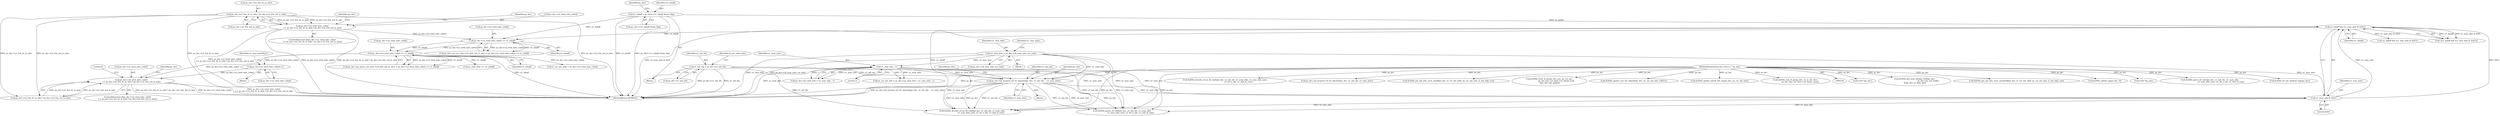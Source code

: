digraph "0_Android_4a524d3a8ae9aa20c36430008e6bd429443f8f1d_1@pointer" {
"1001091" [label="(Call,ps_dec->u2_total_mbs_coded++)"];
"1000804" [label="(Call,ps_dec->u2_total_mbs_coded << u1_mbaff)"];
"1000778" [label="(Call,ps_dec->u2_total_mbs_coded << u1_mbaff)"];
"1000663" [label="(Call,ps_dec->u2_total_mbs_coded\n >= ps_dec->u2_frm_ht_in_mbs * ps_dec->u2_frm_wd_in_mbs)"];
"1000667" [label="(Call,ps_dec->u2_frm_ht_in_mbs * ps_dec->u2_frm_wd_in_mbs)"];
"1000189" [label="(Call,u1_mbaff = ps_slice->u1_mbaff_frame_flag)"];
"1000610" [label="(Call,u1_mbaff && (u1_num_mbs & 0x01))"];
"1000612" [label="(Call,u1_num_mbs & 0x01)"];
"1000487" [label="(Call,u1_num_mbs = ps_dec->u4_num_mbs_cur_nmb)"];
"1000584" [label="(Call,ps_dec->pf_mvpred_ref_tfr_nby2mb(ps_dec, u1_mb_idx,    u1_num_mbs))"];
"1000130" [label="(MethodParameterIn,dec_struct_t * ps_dec)"];
"1000141" [label="(Call,u1_mb_idx = ps_dec->u1_mb_idx)"];
"1000501" [label="(Call,u1_num_mbs - 1)"];
"1001259" [label="(Call,ps_dec->u2_total_mbs_coded\n >= ps_dec->u2_frm_ht_in_mbs * ps_dec->u2_frm_wd_in_mbs)"];
"1000493" [label="(Identifier,u1_num_mbs)"];
"1000613" [label="(Identifier,u1_num_mbs)"];
"1001114" [label="(Call,u1_mbaff && (u1_num_mbs & 0x01))"];
"1000677" [label="(Identifier,ps_dec)"];
"1000805" [label="(Call,ps_dec->u2_total_mbs_coded)"];
"1000151" [label="(Identifier,i2_pic_wdin_mbs)"];
"1001277" [label="(Literal,0)"];
"1000412" [label="(Call,(void *)ps_dec)"];
"1000804" [label="(Call,ps_dec->u2_total_mbs_coded << u1_mbaff)"];
"1000357" [label="(Call,ih264d_get_next_display_field(ps_dec,\n                                              ps_dec->ps_out_buffer,\n &(ps_dec->s_disp_op)))"];
"1000991" [label="(Call,ih264d_get_mb_info_cavlc_nonmbaff(ps_dec, i2_cur_mb_addr, ps_cur_mb_info, i2_mb_skip_run))"];
"1000143" [label="(Call,ps_dec->u1_mb_idx)"];
"1000662" [label="(ControlStructure,if(ps_dec->u2_total_mbs_coded\n >= ps_dec->u2_frm_ht_in_mbs * ps_dec->u2_frm_wd_in_mbs))"];
"1000502" [label="(Identifier,u1_num_mbs)"];
"1001260" [label="(Call,ps_dec->u2_total_mbs_coded)"];
"1000808" [label="(Identifier,u1_mbaff)"];
"1000190" [label="(Identifier,u1_mbaff)"];
"1000501" [label="(Call,u1_num_mbs - 1)"];
"1000887" [label="(Call,ih264d_update_qp(ps_dec, 0))"];
"1000456" [label="(Call,(void *)ps_dec)"];
"1001171" [label="(Call,ih264d_parse_tfr_nmb(ps_dec, u1_mb_idx, u1_num_mbs,\n                                     u1_num_mbs_next, u1_tfr_n_mb, u1_end_of_row))"];
"1000136" [label="(Block,)"];
"1000684" [label="(Identifier,ps_dec)"];
"1000200" [label="(Identifier,ps_dec)"];
"1001091" [label="(Call,ps_dec->u2_total_mbs_coded++)"];
"1000141" [label="(Call,u1_mb_idx = ps_dec->u1_mb_idx)"];
"1000614" [label="(Literal,0x01)"];
"1000782" [label="(Identifier,u1_mbaff)"];
"1000205" [label="(Call,ih264d_err_pic_dispbuf_mgr(ps_dec))"];
"1001258" [label="(ControlStructure,if(ps_dec->u2_total_mbs_coded\n >= ps_dec->u2_frm_ht_in_mbs * ps_dec->u2_frm_wd_in_mbs))"];
"1000189" [label="(Call,u1_mbaff = ps_slice->u1_mbaff_frame_flag)"];
"1001263" [label="(Call,ps_dec->u2_frm_ht_in_mbs * ps_dec->u2_frm_wd_in_mbs)"];
"1001278" [label="(MethodReturn,WORD32)"];
"1000772" [label="(Call,ps_dec->ps_cur_slice->u2_first_mb_in_slice = ps_dec->u2_total_mbs_coded << u1_mbaff)"];
"1000587" [label="(Identifier,u1_num_mbs)"];
"1000586" [label="(Identifier,u1_mb_idx)"];
"1000130" [label="(MethodParameterIn,dec_struct_t * ps_dec)"];
"1000489" [label="(Call,ps_dec->u4_num_mbs_cur_nmb)"];
"1000667" [label="(Call,ps_dec->u2_frm_ht_in_mbs * ps_dec->u2_frm_wd_in_mbs)"];
"1000631" [label="(Call,ih264d_parse_tfr_nmb(ps_dec, u1_mb_idx, u1_num_mbs,\n                            u1_num_mbs_next, u1_tfr_n_mb, u1_end_of_row))"];
"1001096" [label="(Identifier,u1_num_mbsNby2)"];
"1000664" [label="(Call,ps_dec->u2_total_mbs_coded)"];
"1001185" [label="(Call,ih264d_decode_recon_tfr_nmb(ps_dec, u1_mb_idx, u1_num_mbs, u1_num_mbs_next,\n                                             u1_tfr_n_mb, u1_end_of_row))"];
"1000488" [label="(Identifier,u1_num_mbs)"];
"1001147" [label="(Call,ps_dec->pf_mvpred_ref_tfr_nby2mb(ps_dec, u1_mb_idx, u1_num_mbs))"];
"1000609" [label="(Call,!(u1_mbaff && (u1_num_mbs & 0x01)))"];
"1000612" [label="(Call,u1_num_mbs & 0x01)"];
"1000583" [label="(Block,)"];
"1001273" [label="(Identifier,ps_dec)"];
"1000585" [label="(Identifier,ps_dec)"];
"1000191" [label="(Call,ps_slice->u1_mbaff_frame_flag)"];
"1000926" [label="(Block,)"];
"1000985" [label="(Call,ih264d_get_mb_info_cavlc_mbaff(ps_dec, i2_cur_mb_addr, ps_cur_mb_info, i2_mb_skip_run))"];
"1000142" [label="(Identifier,u1_mb_idx)"];
"1000779" [label="(Call,ps_dec->u2_total_mbs_coded)"];
"1001092" [label="(Call,ps_dec->u2_total_mbs_coded)"];
"1000663" [label="(Call,ps_dec->u2_total_mbs_coded\n >= ps_dec->u2_frm_ht_in_mbs * ps_dec->u2_frm_wd_in_mbs)"];
"1000645" [label="(Call,ih264d_decode_recon_tfr_nmb(ps_dec, u1_mb_idx, u1_num_mbs,\n                             u1_num_mbs_next, u1_tfr_n_mb, u1_end_of_row))"];
"1000590" [label="(Identifier,ps_dec)"];
"1000318" [label="(Call,ih264d_start_of_pic(ps_dec, poc, ps_cur_poc,\n                        ps_dec->ps_cur_slice->u2_frame_num,\n &ps_dec->ps_pps[j]))"];
"1001259" [label="(Call,ps_dec->u2_total_mbs_coded\n >= ps_dec->u2_frm_ht_in_mbs * ps_dec->u2_frm_wd_in_mbs)"];
"1000486" [label="(Block,)"];
"1000915" [label="(Call,i2_cur_mb_addr = ps_dec->u2_total_mbs_coded)"];
"1000798" [label="(Call,ps_dec->ps_parse_cur_slice->u4_first_mb_in_slice = ps_dec->u2_total_mbs_coded << u1_mbaff)"];
"1000671" [label="(Call,ps_dec->u2_frm_wd_in_mbs)"];
"1000584" [label="(Call,ps_dec->pf_mvpred_ref_tfr_nby2mb(ps_dec, u1_mb_idx,    u1_num_mbs))"];
"1001056" [label="(Call,ih264d_update_nnz_for_skipmb(ps_dec, ps_cur_mb_info, CAVLC))"];
"1001084" [label="(Call,ih264d_update_mbaff_left_nnz(ps_dec, ps_cur_mb_info))"];
"1000497" [label="(Call,ps_dec->ps_nmb_info + u1_num_mbs - 1)"];
"1000610" [label="(Call,u1_mbaff && (u1_num_mbs & 0x01))"];
"1000503" [label="(Literal,1)"];
"1000668" [label="(Call,ps_dec->u2_frm_ht_in_mbs)"];
"1000227" [label="(Call,ih264d_end_of_pic(ps_dec, u1_is_idr_slice,\n                ps_dec->ps_cur_slice->u2_frame_num))"];
"1000778" [label="(Call,ps_dec->u2_total_mbs_coded << u1_mbaff)"];
"1000487" [label="(Call,u1_num_mbs = ps_dec->u4_num_mbs_cur_nmb)"];
"1000495" [label="(Call,ps_cur_mb_info = ps_dec->ps_nmb_info + u1_num_mbs - 1)"];
"1000958" [label="(Call,u1_num_mbs >> u1_mbaff)"];
"1000611" [label="(Identifier,u1_mbaff)"];
"1001091" -> "1000926"  [label="AST: "];
"1001091" -> "1001092"  [label="CFG: "];
"1001092" -> "1001091"  [label="AST: "];
"1001096" -> "1001091"  [label="CFG: "];
"1000804" -> "1001091"  [label="DDG: ps_dec->u2_total_mbs_coded"];
"1001091" -> "1001259"  [label="DDG: ps_dec->u2_total_mbs_coded"];
"1000804" -> "1000798"  [label="AST: "];
"1000804" -> "1000808"  [label="CFG: "];
"1000805" -> "1000804"  [label="AST: "];
"1000808" -> "1000804"  [label="AST: "];
"1000798" -> "1000804"  [label="CFG: "];
"1000804" -> "1001278"  [label="DDG: u1_mbaff"];
"1000804" -> "1000798"  [label="DDG: ps_dec->u2_total_mbs_coded"];
"1000804" -> "1000798"  [label="DDG: u1_mbaff"];
"1000778" -> "1000804"  [label="DDG: ps_dec->u2_total_mbs_coded"];
"1000778" -> "1000804"  [label="DDG: u1_mbaff"];
"1000804" -> "1000915"  [label="DDG: ps_dec->u2_total_mbs_coded"];
"1000804" -> "1000958"  [label="DDG: u1_mbaff"];
"1000804" -> "1001259"  [label="DDG: ps_dec->u2_total_mbs_coded"];
"1000778" -> "1000772"  [label="AST: "];
"1000778" -> "1000782"  [label="CFG: "];
"1000779" -> "1000778"  [label="AST: "];
"1000782" -> "1000778"  [label="AST: "];
"1000772" -> "1000778"  [label="CFG: "];
"1000778" -> "1000772"  [label="DDG: ps_dec->u2_total_mbs_coded"];
"1000778" -> "1000772"  [label="DDG: u1_mbaff"];
"1000663" -> "1000778"  [label="DDG: ps_dec->u2_total_mbs_coded"];
"1000189" -> "1000778"  [label="DDG: u1_mbaff"];
"1000610" -> "1000778"  [label="DDG: u1_mbaff"];
"1000663" -> "1000662"  [label="AST: "];
"1000663" -> "1000667"  [label="CFG: "];
"1000664" -> "1000663"  [label="AST: "];
"1000667" -> "1000663"  [label="AST: "];
"1000677" -> "1000663"  [label="CFG: "];
"1000684" -> "1000663"  [label="CFG: "];
"1000663" -> "1001278"  [label="DDG: ps_dec->u2_total_mbs_coded\n >= ps_dec->u2_frm_ht_in_mbs * ps_dec->u2_frm_wd_in_mbs"];
"1000663" -> "1001278"  [label="DDG: ps_dec->u2_total_mbs_coded"];
"1000663" -> "1001278"  [label="DDG: ps_dec->u2_frm_ht_in_mbs * ps_dec->u2_frm_wd_in_mbs"];
"1000667" -> "1000663"  [label="DDG: ps_dec->u2_frm_ht_in_mbs"];
"1000667" -> "1000663"  [label="DDG: ps_dec->u2_frm_wd_in_mbs"];
"1000667" -> "1000671"  [label="CFG: "];
"1000668" -> "1000667"  [label="AST: "];
"1000671" -> "1000667"  [label="AST: "];
"1000667" -> "1001278"  [label="DDG: ps_dec->u2_frm_ht_in_mbs"];
"1000667" -> "1001278"  [label="DDG: ps_dec->u2_frm_wd_in_mbs"];
"1000667" -> "1001263"  [label="DDG: ps_dec->u2_frm_ht_in_mbs"];
"1000667" -> "1001263"  [label="DDG: ps_dec->u2_frm_wd_in_mbs"];
"1000189" -> "1000136"  [label="AST: "];
"1000189" -> "1000191"  [label="CFG: "];
"1000190" -> "1000189"  [label="AST: "];
"1000191" -> "1000189"  [label="AST: "];
"1000200" -> "1000189"  [label="CFG: "];
"1000189" -> "1001278"  [label="DDG: u1_mbaff"];
"1000189" -> "1001278"  [label="DDG: ps_slice->u1_mbaff_frame_flag"];
"1000189" -> "1000610"  [label="DDG: u1_mbaff"];
"1000610" -> "1000609"  [label="AST: "];
"1000610" -> "1000611"  [label="CFG: "];
"1000610" -> "1000612"  [label="CFG: "];
"1000611" -> "1000610"  [label="AST: "];
"1000612" -> "1000610"  [label="AST: "];
"1000609" -> "1000610"  [label="CFG: "];
"1000610" -> "1001278"  [label="DDG: u1_mbaff"];
"1000610" -> "1001278"  [label="DDG: u1_num_mbs & 0x01"];
"1000610" -> "1000609"  [label="DDG: u1_mbaff"];
"1000610" -> "1000609"  [label="DDG: u1_num_mbs & 0x01"];
"1000612" -> "1000610"  [label="DDG: u1_num_mbs"];
"1000612" -> "1000610"  [label="DDG: 0x01"];
"1000610" -> "1001114"  [label="DDG: u1_num_mbs & 0x01"];
"1000612" -> "1000614"  [label="CFG: "];
"1000613" -> "1000612"  [label="AST: "];
"1000614" -> "1000612"  [label="AST: "];
"1000487" -> "1000612"  [label="DDG: u1_num_mbs"];
"1000584" -> "1000612"  [label="DDG: u1_num_mbs"];
"1000501" -> "1000612"  [label="DDG: u1_num_mbs"];
"1000612" -> "1000631"  [label="DDG: u1_num_mbs"];
"1000612" -> "1000645"  [label="DDG: u1_num_mbs"];
"1000487" -> "1000486"  [label="AST: "];
"1000487" -> "1000489"  [label="CFG: "];
"1000488" -> "1000487"  [label="AST: "];
"1000489" -> "1000487"  [label="AST: "];
"1000493" -> "1000487"  [label="CFG: "];
"1000487" -> "1001278"  [label="DDG: ps_dec->u4_num_mbs_cur_nmb"];
"1000487" -> "1001278"  [label="DDG: u1_num_mbs"];
"1000487" -> "1000501"  [label="DDG: u1_num_mbs"];
"1000487" -> "1000584"  [label="DDG: u1_num_mbs"];
"1000487" -> "1000631"  [label="DDG: u1_num_mbs"];
"1000487" -> "1000645"  [label="DDG: u1_num_mbs"];
"1000584" -> "1000583"  [label="AST: "];
"1000584" -> "1000587"  [label="CFG: "];
"1000585" -> "1000584"  [label="AST: "];
"1000586" -> "1000584"  [label="AST: "];
"1000587" -> "1000584"  [label="AST: "];
"1000590" -> "1000584"  [label="CFG: "];
"1000584" -> "1001278"  [label="DDG: ps_dec->pf_mvpred_ref_tfr_nby2mb(ps_dec, u1_mb_idx,    u1_num_mbs)"];
"1000130" -> "1000584"  [label="DDG: ps_dec"];
"1000141" -> "1000584"  [label="DDG: u1_mb_idx"];
"1000501" -> "1000584"  [label="DDG: u1_num_mbs"];
"1000584" -> "1000631"  [label="DDG: ps_dec"];
"1000584" -> "1000631"  [label="DDG: u1_mb_idx"];
"1000584" -> "1000631"  [label="DDG: u1_num_mbs"];
"1000584" -> "1000645"  [label="DDG: ps_dec"];
"1000584" -> "1000645"  [label="DDG: u1_mb_idx"];
"1000584" -> "1000645"  [label="DDG: u1_num_mbs"];
"1000130" -> "1000129"  [label="AST: "];
"1000130" -> "1001278"  [label="DDG: ps_dec"];
"1000130" -> "1000205"  [label="DDG: ps_dec"];
"1000130" -> "1000227"  [label="DDG: ps_dec"];
"1000130" -> "1000318"  [label="DDG: ps_dec"];
"1000130" -> "1000357"  [label="DDG: ps_dec"];
"1000130" -> "1000412"  [label="DDG: ps_dec"];
"1000130" -> "1000456"  [label="DDG: ps_dec"];
"1000130" -> "1000631"  [label="DDG: ps_dec"];
"1000130" -> "1000645"  [label="DDG: ps_dec"];
"1000130" -> "1000887"  [label="DDG: ps_dec"];
"1000130" -> "1000985"  [label="DDG: ps_dec"];
"1000130" -> "1000991"  [label="DDG: ps_dec"];
"1000130" -> "1001056"  [label="DDG: ps_dec"];
"1000130" -> "1001084"  [label="DDG: ps_dec"];
"1000130" -> "1001147"  [label="DDG: ps_dec"];
"1000130" -> "1001171"  [label="DDG: ps_dec"];
"1000130" -> "1001185"  [label="DDG: ps_dec"];
"1000141" -> "1000136"  [label="AST: "];
"1000141" -> "1000143"  [label="CFG: "];
"1000142" -> "1000141"  [label="AST: "];
"1000143" -> "1000141"  [label="AST: "];
"1000151" -> "1000141"  [label="CFG: "];
"1000141" -> "1001278"  [label="DDG: u1_mb_idx"];
"1000141" -> "1001278"  [label="DDG: ps_dec->u1_mb_idx"];
"1000141" -> "1000631"  [label="DDG: u1_mb_idx"];
"1000141" -> "1000645"  [label="DDG: u1_mb_idx"];
"1000501" -> "1000497"  [label="AST: "];
"1000501" -> "1000503"  [label="CFG: "];
"1000502" -> "1000501"  [label="AST: "];
"1000503" -> "1000501"  [label="AST: "];
"1000497" -> "1000501"  [label="CFG: "];
"1000501" -> "1001278"  [label="DDG: u1_num_mbs"];
"1000501" -> "1000495"  [label="DDG: u1_num_mbs"];
"1000501" -> "1000495"  [label="DDG: 1"];
"1000501" -> "1000497"  [label="DDG: u1_num_mbs"];
"1000501" -> "1000497"  [label="DDG: 1"];
"1000501" -> "1000631"  [label="DDG: u1_num_mbs"];
"1000501" -> "1000645"  [label="DDG: u1_num_mbs"];
"1001259" -> "1001258"  [label="AST: "];
"1001259" -> "1001263"  [label="CFG: "];
"1001260" -> "1001259"  [label="AST: "];
"1001263" -> "1001259"  [label="AST: "];
"1001273" -> "1001259"  [label="CFG: "];
"1001277" -> "1001259"  [label="CFG: "];
"1001259" -> "1001278"  [label="DDG: ps_dec->u2_frm_ht_in_mbs * ps_dec->u2_frm_wd_in_mbs"];
"1001259" -> "1001278"  [label="DDG: ps_dec->u2_total_mbs_coded"];
"1001259" -> "1001278"  [label="DDG: ps_dec->u2_total_mbs_coded\n >= ps_dec->u2_frm_ht_in_mbs * ps_dec->u2_frm_wd_in_mbs"];
"1001263" -> "1001259"  [label="DDG: ps_dec->u2_frm_ht_in_mbs"];
"1001263" -> "1001259"  [label="DDG: ps_dec->u2_frm_wd_in_mbs"];
}
